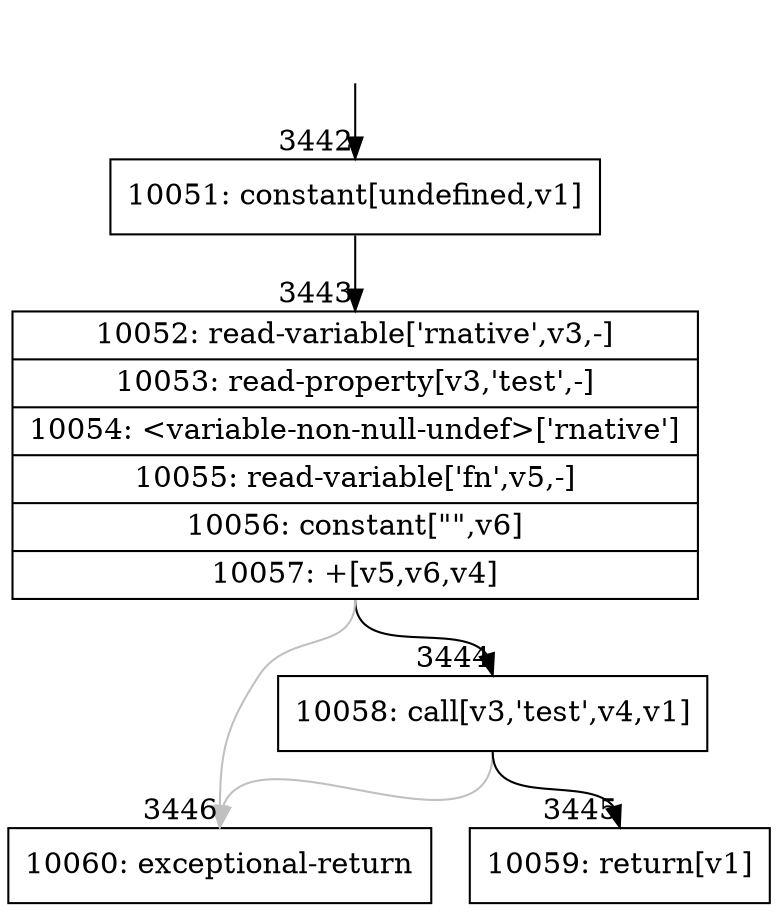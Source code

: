 digraph {
rankdir="TD"
BB_entry227[shape=none,label=""];
BB_entry227 -> BB3442 [tailport=s, headport=n, headlabel="    3442"]
BB3442 [shape=record label="{10051: constant[undefined,v1]}" ] 
BB3442 -> BB3443 [tailport=s, headport=n, headlabel="      3443"]
BB3443 [shape=record label="{10052: read-variable['rnative',v3,-]|10053: read-property[v3,'test',-]|10054: \<variable-non-null-undef\>['rnative']|10055: read-variable['fn',v5,-]|10056: constant[\"\",v6]|10057: +[v5,v6,v4]}" ] 
BB3443 -> BB3444 [tailport=s, headport=n, headlabel="      3444"]
BB3443 -> BB3446 [tailport=s, headport=n, color=gray, headlabel="      3446"]
BB3444 [shape=record label="{10058: call[v3,'test',v4,v1]}" ] 
BB3444 -> BB3445 [tailport=s, headport=n, headlabel="      3445"]
BB3444 -> BB3446 [tailport=s, headport=n, color=gray]
BB3445 [shape=record label="{10059: return[v1]}" ] 
BB3446 [shape=record label="{10060: exceptional-return}" ] 
}
